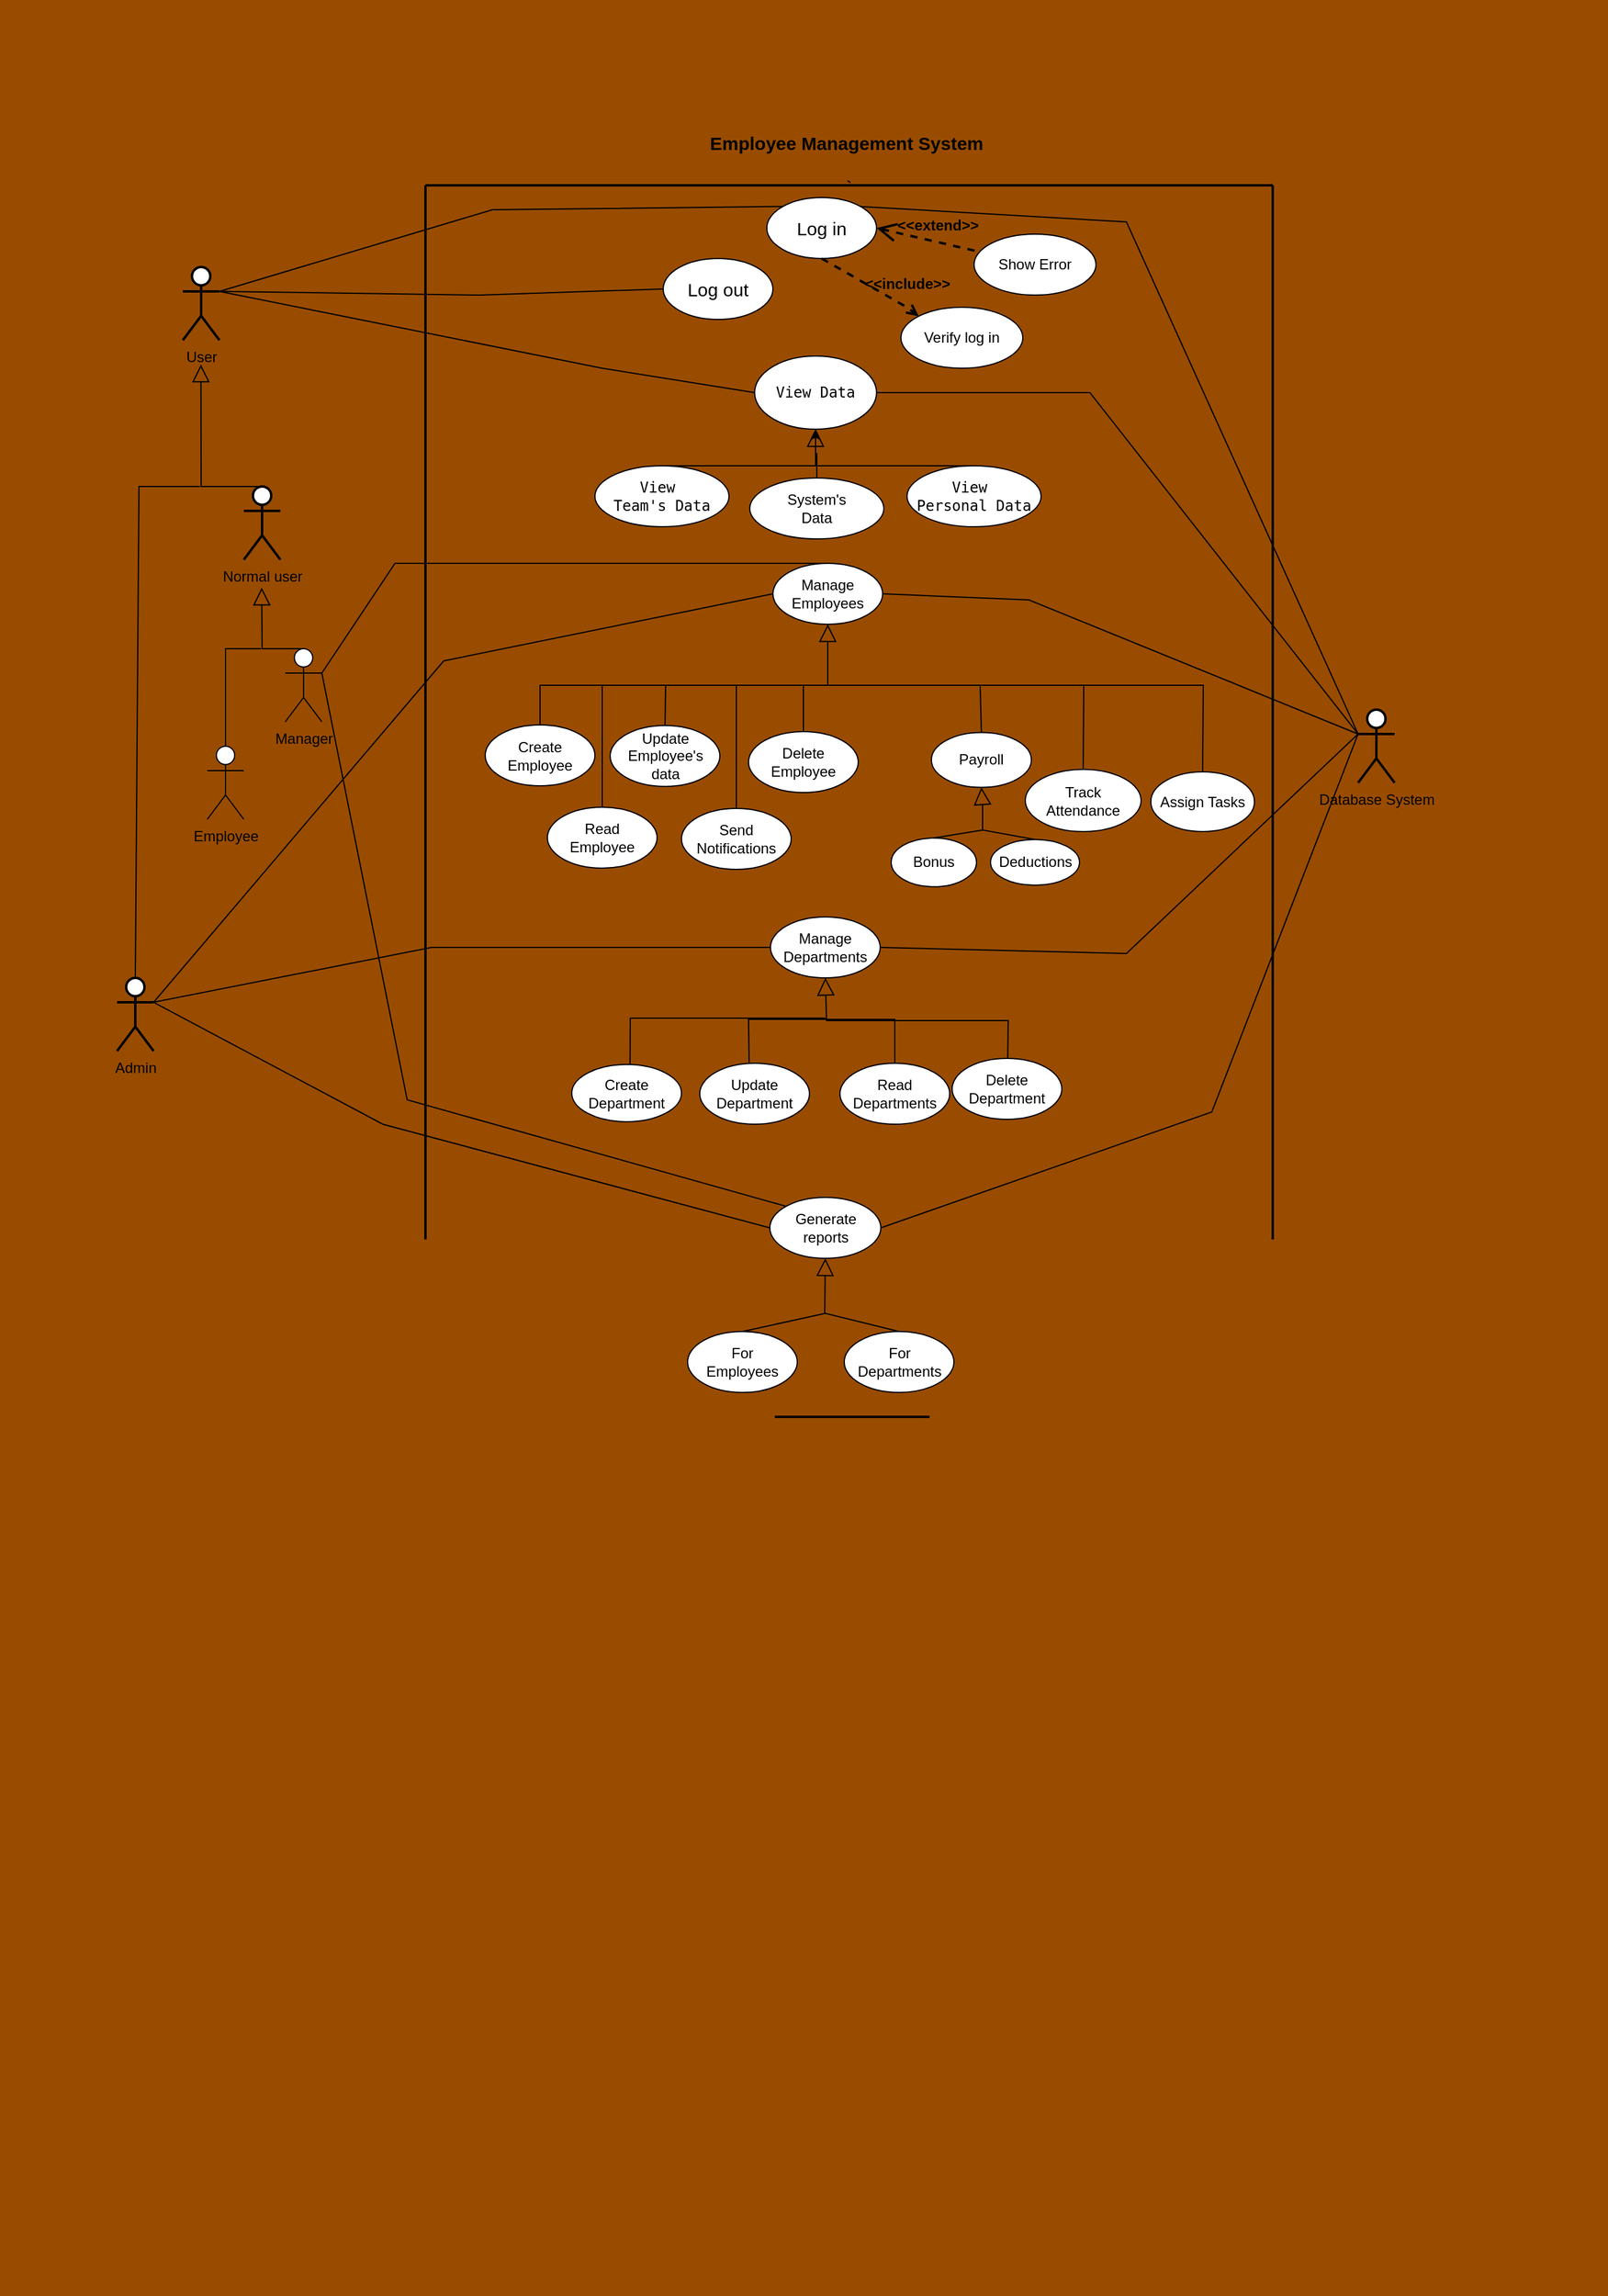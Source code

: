 <mxfile>
    <diagram name="Page-1" id="XrRoJyVoxyt1KXuFEkB2">
        <mxGraphModel dx="2484" dy="2191" grid="1" gridSize="10" guides="1" tooltips="1" connect="1" arrows="1" fold="1" page="1" pageScale="1" pageWidth="850" pageHeight="1100" background="#994C00" math="0" shadow="0">
            <root>
                <mxCell id="0"/>
                <mxCell id="1" parent="0"/>
                <mxCell id="E6lL7CYEpyxVuo_n6DGL-12" value="&amp;nbsp;" style="text;html=1;align=center;verticalAlign=middle;resizable=0;points=[];autosize=1;strokeColor=none;fillColor=none;" parent="1" vertex="1">
                    <mxGeometry x="694" y="1050" width="30" height="30" as="geometry"/>
                </mxCell>
                <mxCell id="78" value="`" style="swimlane;startSize=0;strokeWidth=2;" vertex="1" parent="1">
                    <mxGeometry x="-245" y="-650" width="695" height="1010" as="geometry">
                        <mxRectangle y="110" width="50" height="40" as="alternateBounds"/>
                    </mxGeometry>
                </mxCell>
                <mxCell id="79" value="&lt;span style=&quot;font-size: 15px;&quot;&gt;Log in&lt;br&gt;&lt;/span&gt;" style="ellipse;whiteSpace=wrap;html=1;" vertex="1" parent="78">
                    <mxGeometry x="280" y="10" width="90" height="50" as="geometry"/>
                </mxCell>
                <mxCell id="80" value="Verify log in" style="ellipse;whiteSpace=wrap;html=1;" vertex="1" parent="78">
                    <mxGeometry x="390" y="100" width="100" height="50" as="geometry"/>
                </mxCell>
                <mxCell id="81" value="Show Error" style="ellipse;whiteSpace=wrap;html=1;" vertex="1" parent="78">
                    <mxGeometry x="450" y="40" width="100" height="50" as="geometry"/>
                </mxCell>
                <mxCell id="82" value="&lt;b&gt;&lt;font style=&quot;font-size: 12px;&quot;&gt;&amp;lt;&amp;lt;extend&amp;gt;&amp;gt;&lt;/font&gt;&lt;/b&gt;" style="edgeStyle=none;html=1;startArrow=open;endArrow=none;startSize=12;verticalAlign=bottom;dashed=1;labelBackgroundColor=none;rounded=0;exitX=1;exitY=0.5;exitDx=0;exitDy=0;strokeWidth=2;" edge="1" parent="78" source="79" target="81">
                    <mxGeometry x="0.154" y="4" width="160" relative="1" as="geometry">
                        <mxPoint x="220" y="170" as="sourcePoint"/>
                        <mxPoint x="380" y="170" as="targetPoint"/>
                        <mxPoint as="offset"/>
                        <Array as="points"/>
                    </mxGeometry>
                </mxCell>
                <mxCell id="83" value="&lt;b&gt;&lt;font style=&quot;font-size: 12px;&quot;&gt;&amp;lt;&amp;lt;include&amp;gt;&amp;gt;&lt;/font&gt;&lt;/b&gt;" style="edgeStyle=none;html=1;endArrow=open;verticalAlign=bottom;dashed=1;labelBackgroundColor=none;rounded=0;exitX=0.5;exitY=1;exitDx=0;exitDy=0;strokeWidth=2;entryX=0;entryY=0;entryDx=0;entryDy=0;" edge="1" parent="78" source="79" target="80">
                    <mxGeometry x="0.634" y="9" width="160" relative="1" as="geometry">
                        <mxPoint x="270" y="70" as="sourcePoint"/>
                        <mxPoint x="354" y="103" as="targetPoint"/>
                        <mxPoint as="offset"/>
                        <Array as="points">
                            <mxPoint x="395" y="100"/>
                        </Array>
                    </mxGeometry>
                </mxCell>
                <mxCell id="84" value="&lt;div&gt;Manage &lt;br&gt;&lt;/div&gt;&lt;div&gt;Employees&lt;br&gt;&lt;/div&gt;" style="ellipse;whiteSpace=wrap;html=1;" vertex="1" parent="78">
                    <mxGeometry x="285" y="310" width="90" height="50" as="geometry"/>
                </mxCell>
                <mxCell id="85" value="&lt;div&gt;Delete&lt;br&gt;&lt;/div&gt;&lt;div&gt;Employee&lt;br&gt;&lt;/div&gt;" style="ellipse;whiteSpace=wrap;html=1;" vertex="1" parent="78">
                    <mxGeometry x="265" y="448" width="90" height="50" as="geometry"/>
                </mxCell>
                <mxCell id="86" value="&lt;div&gt;Update&lt;/div&gt;&lt;div&gt;Employee's&lt;/div&gt;&lt;div&gt;data&lt;br&gt;&lt;/div&gt;" style="ellipse;whiteSpace=wrap;html=1;" vertex="1" parent="78">
                    <mxGeometry x="151.5" y="443" width="90" height="50" as="geometry"/>
                </mxCell>
                <mxCell id="87" value="&lt;div&gt;Read &lt;br&gt;&lt;/div&gt;&lt;div&gt;Employee&lt;br&gt;&lt;/div&gt;" style="ellipse;whiteSpace=wrap;html=1;" vertex="1" parent="78">
                    <mxGeometry x="100" y="510" width="90" height="50" as="geometry"/>
                </mxCell>
                <mxCell id="88" value="&lt;div&gt;Create&lt;br&gt;&lt;/div&gt;&lt;div&gt;Employee&lt;br&gt;&lt;/div&gt;" style="ellipse;whiteSpace=wrap;html=1;" vertex="1" parent="78">
                    <mxGeometry x="49" y="442.5" width="90" height="50" as="geometry"/>
                </mxCell>
                <mxCell id="89" value="&lt;code&gt;View Data&lt;/code&gt;" style="ellipse;whiteSpace=wrap;html=1;" vertex="1" parent="78">
                    <mxGeometry x="270" y="140" width="100" height="60" as="geometry"/>
                </mxCell>
                <mxCell id="90" value="&lt;span style=&quot;font-size: 15px;&quot;&gt;Log out&lt;br&gt;&lt;/span&gt;" style="ellipse;whiteSpace=wrap;html=1;" vertex="1" parent="78">
                    <mxGeometry x="195" y="60" width="90" height="50" as="geometry"/>
                </mxCell>
                <mxCell id="91" value="Assign Tasks" style="ellipse;whiteSpace=wrap;html=1;" vertex="1" parent="78">
                    <mxGeometry x="595" y="481" width="85" height="49" as="geometry"/>
                </mxCell>
                <mxCell id="92" value="&lt;div&gt;Create&lt;br&gt;&lt;/div&gt;&lt;div&gt;Department&lt;br&gt;&lt;/div&gt;" style="ellipse;whiteSpace=wrap;html=1;" vertex="1" parent="78">
                    <mxGeometry x="120" y="721" width="90" height="47" as="geometry"/>
                </mxCell>
                <mxCell id="93" value="&lt;div&gt;Delete&lt;br&gt;&lt;/div&gt;&lt;div&gt;Department&lt;br&gt;&lt;/div&gt;" style="ellipse;whiteSpace=wrap;html=1;" vertex="1" parent="78">
                    <mxGeometry x="432" y="716" width="90" height="50" as="geometry"/>
                </mxCell>
                <mxCell id="94" value="&lt;div&gt;Manage &lt;br&gt;&lt;/div&gt;&lt;div&gt;Departments&lt;br&gt;&lt;/div&gt;" style="ellipse;whiteSpace=wrap;html=1;" vertex="1" parent="78">
                    <mxGeometry x="283" y="600" width="90" height="50" as="geometry"/>
                </mxCell>
                <mxCell id="95" value="" style="edgeStyle=none;html=1;endArrow=block;endFill=0;endSize=12;verticalAlign=bottom;rounded=0;entryX=0.5;entryY=1;entryDx=0;entryDy=0;exitX=0.507;exitY=0.007;exitDx=0;exitDy=0;exitPerimeter=0;" edge="1" parent="78" source="93" target="94">
                    <mxGeometry width="160" relative="1" as="geometry">
                        <mxPoint x="478" y="730" as="sourcePoint"/>
                        <mxPoint x="368" y="770" as="targetPoint"/>
                        <Array as="points">
                            <mxPoint x="478" y="685"/>
                            <mxPoint x="329" y="685"/>
                        </Array>
                    </mxGeometry>
                </mxCell>
                <mxCell id="96" value="" style="edgeStyle=none;html=1;endArrow=none;verticalAlign=bottom;rounded=0;entryX=0.5;entryY=0;entryDx=0;entryDy=0;exitX=0.5;exitY=0;exitDx=0;exitDy=0;" edge="1" parent="78" source="88" target="91">
                    <mxGeometry width="160" relative="1" as="geometry">
                        <mxPoint x="275" y="410" as="sourcePoint"/>
                        <mxPoint x="525" y="421" as="targetPoint"/>
                        <Array as="points">
                            <mxPoint x="94" y="410"/>
                            <mxPoint x="485" y="410"/>
                            <mxPoint x="638" y="410"/>
                        </Array>
                    </mxGeometry>
                </mxCell>
                <mxCell id="97" value="&lt;div&gt;&lt;code&gt;View&amp;nbsp;&lt;/code&gt;&lt;/div&gt;&lt;div&gt;&lt;code&gt;Personal Data&lt;/code&gt;&lt;/div&gt;" style="ellipse;whiteSpace=wrap;html=1;" vertex="1" parent="78">
                    <mxGeometry x="395" y="230" width="110" height="50" as="geometry"/>
                </mxCell>
                <mxCell id="98" value="&lt;div&gt;&lt;code&gt;View&amp;nbsp;&lt;/code&gt;&lt;/div&gt;&lt;div&gt;&lt;code&gt;Team's Data&lt;/code&gt;&lt;/div&gt;" style="ellipse;whiteSpace=wrap;html=1;" vertex="1" parent="78">
                    <mxGeometry x="139" y="230" width="110" height="50" as="geometry"/>
                </mxCell>
                <mxCell id="99" value="" style="edgeStyle=none;html=1;endArrow=block;endFill=0;endSize=12;verticalAlign=bottom;rounded=0;entryX=0.5;entryY=1;entryDx=0;entryDy=0;exitX=0.5;exitY=0;exitDx=0;exitDy=0;" edge="1" parent="78" source="97" target="89">
                    <mxGeometry width="160" relative="1" as="geometry">
                        <mxPoint x="418" y="230" as="sourcePoint"/>
                        <mxPoint x="375" y="210" as="targetPoint"/>
                        <Array as="points">
                            <mxPoint x="320" y="230"/>
                        </Array>
                    </mxGeometry>
                </mxCell>
                <mxCell id="100" value="" style="edgeStyle=none;html=1;endArrow=none;verticalAlign=bottom;rounded=0;exitX=0.5;exitY=0;exitDx=0;exitDy=0;" edge="1" parent="78" source="98">
                    <mxGeometry width="160" relative="1" as="geometry">
                        <mxPoint x="230" y="230" as="sourcePoint"/>
                        <mxPoint x="325" y="230" as="targetPoint"/>
                    </mxGeometry>
                </mxCell>
                <mxCell id="101" value="&lt;div&gt;Read &lt;br&gt;&lt;/div&gt;&lt;div&gt;Departments&lt;br&gt;&lt;/div&gt;" style="ellipse;whiteSpace=wrap;html=1;" vertex="1" parent="78">
                    <mxGeometry x="340" y="720" width="90" height="50" as="geometry"/>
                </mxCell>
                <mxCell id="102" value="&lt;div&gt;Update&lt;/div&gt;&lt;div&gt;Department&lt;br&gt;&lt;/div&gt;" style="ellipse;whiteSpace=wrap;html=1;" vertex="1" parent="78">
                    <mxGeometry x="225" y="720" width="90" height="50" as="geometry"/>
                </mxCell>
                <mxCell id="103" value="" style="edgeStyle=none;html=1;endArrow=none;verticalAlign=bottom;rounded=0;entryX=0.5;entryY=0;entryDx=0;entryDy=0;exitX=0.45;exitY=-0.012;exitDx=0;exitDy=0;exitPerimeter=0;" edge="1" parent="78" source="102" target="101">
                    <mxGeometry width="160" relative="1" as="geometry">
                        <mxPoint x="235" y="684" as="sourcePoint"/>
                        <mxPoint x="395" y="684" as="targetPoint"/>
                        <Array as="points">
                            <mxPoint x="265" y="684"/>
                            <mxPoint x="385" y="684"/>
                        </Array>
                    </mxGeometry>
                </mxCell>
                <mxCell id="104" value="" style="edgeStyle=none;html=1;endArrow=none;verticalAlign=bottom;rounded=0;exitX=0.531;exitY=0.009;exitDx=0;exitDy=0;exitPerimeter=0;" edge="1" parent="78" source="92">
                    <mxGeometry width="160" relative="1" as="geometry">
                        <mxPoint x="168" y="724" as="sourcePoint"/>
                        <mxPoint x="328" y="683" as="targetPoint"/>
                        <Array as="points">
                            <mxPoint x="168" y="683"/>
                        </Array>
                    </mxGeometry>
                </mxCell>
                <mxCell id="105" value="" style="edgeStyle=orthogonalEdgeStyle;rounded=0;orthogonalLoop=1;jettySize=auto;html=1;" edge="1" parent="78" source="106" target="89">
                    <mxGeometry relative="1" as="geometry"/>
                </mxCell>
                <mxCell id="106" value="&lt;div&gt;System's&lt;/div&gt;&lt;div&gt;Data&lt;br&gt;&lt;/div&gt;" style="ellipse;whiteSpace=wrap;html=1;" vertex="1" parent="78">
                    <mxGeometry x="266" y="240" width="110" height="50" as="geometry"/>
                </mxCell>
                <mxCell id="107" value="Generate reports" style="ellipse;whiteSpace=wrap;html=1;" vertex="1" parent="78">
                    <mxGeometry x="282.5" y="830" width="91" height="50" as="geometry"/>
                </mxCell>
                <mxCell id="108" value="For Departments" style="ellipse;whiteSpace=wrap;html=1;" vertex="1" parent="78">
                    <mxGeometry x="343.5" y="940" width="90" height="50" as="geometry"/>
                </mxCell>
                <mxCell id="109" value="&lt;div&gt;For &lt;br&gt;&lt;/div&gt;&lt;div&gt;Employees&lt;br&gt;&lt;/div&gt;" style="ellipse;whiteSpace=wrap;html=1;" vertex="1" parent="78">
                    <mxGeometry x="215" y="940" width="90" height="50" as="geometry"/>
                </mxCell>
                <mxCell id="110" value="" style="edgeStyle=none;html=1;endArrow=block;endFill=0;endSize=12;verticalAlign=bottom;rounded=0;entryX=0.5;entryY=1;entryDx=0;entryDy=0;exitX=0.5;exitY=0;exitDx=0;exitDy=0;" edge="1" parent="78" source="108" target="107">
                    <mxGeometry width="160" relative="1" as="geometry">
                        <mxPoint x="388.5" y="925" as="sourcePoint"/>
                        <mxPoint x="412.5" y="915" as="targetPoint"/>
                        <Array as="points">
                            <mxPoint x="327.5" y="925"/>
                        </Array>
                    </mxGeometry>
                </mxCell>
                <mxCell id="111" value="" style="edgeStyle=none;html=1;endArrow=none;verticalAlign=bottom;rounded=0;exitX=0.5;exitY=0;exitDx=0;exitDy=0;" edge="1" parent="78" source="109">
                    <mxGeometry width="160" relative="1" as="geometry">
                        <mxPoint x="257.5" y="925" as="sourcePoint"/>
                        <mxPoint x="328.5" y="925" as="targetPoint"/>
                    </mxGeometry>
                </mxCell>
                <mxCell id="112" value="&lt;div&gt;Track&lt;/div&gt;&lt;div&gt;Attendance&lt;/div&gt;" style="ellipse;whiteSpace=wrap;html=1;" vertex="1" parent="78">
                    <mxGeometry x="492" y="479" width="95" height="51" as="geometry"/>
                </mxCell>
                <mxCell id="113" value="Payroll" style="ellipse;whiteSpace=wrap;html=1;" vertex="1" parent="78">
                    <mxGeometry x="415" y="448.75" width="82" height="45" as="geometry"/>
                </mxCell>
                <mxCell id="114" value="&lt;div&gt;Send &lt;br&gt;&lt;/div&gt;&lt;div&gt;Notifications&lt;br&gt;&lt;/div&gt;" style="ellipse;whiteSpace=wrap;html=1;" vertex="1" parent="78">
                    <mxGeometry x="210" y="511" width="90" height="50" as="geometry"/>
                </mxCell>
                <mxCell id="115" value="Deductions" style="ellipse;whiteSpace=wrap;html=1;" vertex="1" parent="78">
                    <mxGeometry x="463.5" y="536.5" width="73" height="37.5" as="geometry"/>
                </mxCell>
                <mxCell id="116" value="Bonus" style="ellipse;whiteSpace=wrap;html=1;" vertex="1" parent="78">
                    <mxGeometry x="382" y="535.25" width="70" height="40" as="geometry"/>
                </mxCell>
                <mxCell id="117" value="" style="edgeStyle=none;html=1;endArrow=block;endFill=0;endSize=12;verticalAlign=bottom;rounded=0;entryX=0.5;entryY=1;entryDx=0;entryDy=0;" edge="1" parent="78" target="84">
                    <mxGeometry width="160" relative="1" as="geometry">
                        <mxPoint x="330" y="410" as="sourcePoint"/>
                        <mxPoint x="435" y="400" as="targetPoint"/>
                    </mxGeometry>
                </mxCell>
                <mxCell id="118" value="" style="edgeStyle=none;html=1;endArrow=block;endFill=0;endSize=12;verticalAlign=bottom;rounded=0;entryX=0.5;entryY=1;entryDx=0;entryDy=0;exitX=0.5;exitY=0;exitDx=0;exitDy=0;" edge="1" parent="78" source="115" target="113">
                    <mxGeometry width="160" relative="1" as="geometry">
                        <mxPoint x="307" y="508.75" as="sourcePoint"/>
                        <mxPoint x="467" y="508.75" as="targetPoint"/>
                        <Array as="points">
                            <mxPoint x="457" y="528.75"/>
                            <mxPoint x="457" y="508.75"/>
                        </Array>
                    </mxGeometry>
                </mxCell>
                <mxCell id="119" value="" style="endArrow=none;html=1;rounded=0;exitX=0.5;exitY=0;exitDx=0;exitDy=0;" edge="1" parent="78" source="116">
                    <mxGeometry width="50" height="50" relative="1" as="geometry">
                        <mxPoint x="407" y="578.75" as="sourcePoint"/>
                        <mxPoint x="457" y="528.75" as="targetPoint"/>
                    </mxGeometry>
                </mxCell>
                <mxCell id="120" value="" style="endArrow=none;html=1;rounded=0;exitX=0.5;exitY=0;exitDx=0;exitDy=0;" edge="1" parent="78" source="112">
                    <mxGeometry width="50" height="50" relative="1" as="geometry">
                        <mxPoint x="541.5" y="479" as="sourcePoint"/>
                        <mxPoint x="540" y="410" as="targetPoint"/>
                    </mxGeometry>
                </mxCell>
                <mxCell id="121" value="" style="edgeStyle=none;html=1;endArrow=none;verticalAlign=bottom;exitX=0.5;exitY=0;exitDx=0;exitDy=0;" edge="1" parent="78" source="87">
                    <mxGeometry width="160" relative="1" as="geometry">
                        <mxPoint x="135" y="440" as="sourcePoint"/>
                        <mxPoint x="145" y="410" as="targetPoint"/>
                    </mxGeometry>
                </mxCell>
                <mxCell id="122" value="" style="edgeStyle=none;html=1;endArrow=none;verticalAlign=bottom;exitX=0.5;exitY=0;exitDx=0;exitDy=0;" edge="1" parent="78" source="114">
                    <mxGeometry width="160" relative="1" as="geometry">
                        <mxPoint x="245" y="440" as="sourcePoint"/>
                        <mxPoint x="255" y="410" as="targetPoint"/>
                    </mxGeometry>
                </mxCell>
                <mxCell id="123" value="" style="edgeStyle=none;html=1;endArrow=none;verticalAlign=bottom;exitX=0.5;exitY=0;exitDx=0;exitDy=0;" edge="1" parent="78" source="86">
                    <mxGeometry width="160" relative="1" as="geometry">
                        <mxPoint x="105" y="440" as="sourcePoint"/>
                        <mxPoint x="197" y="410" as="targetPoint"/>
                    </mxGeometry>
                </mxCell>
                <mxCell id="124" value="" style="edgeStyle=none;html=1;endArrow=none;verticalAlign=bottom;exitX=0.5;exitY=0;exitDx=0;exitDy=0;" edge="1" parent="78" source="85">
                    <mxGeometry width="160" relative="1" as="geometry">
                        <mxPoint x="255" y="420" as="sourcePoint"/>
                        <mxPoint x="310" y="410" as="targetPoint"/>
                    </mxGeometry>
                </mxCell>
                <mxCell id="125" value="" style="edgeStyle=none;html=1;endArrow=none;verticalAlign=bottom;exitX=0.5;exitY=0;exitDx=0;exitDy=0;" edge="1" parent="78" source="113">
                    <mxGeometry width="160" relative="1" as="geometry">
                        <mxPoint x="295" y="450" as="sourcePoint"/>
                        <mxPoint x="455" y="410" as="targetPoint"/>
                    </mxGeometry>
                </mxCell>
                <mxCell id="126" value="User" style="shape=umlActor;html=1;verticalLabelPosition=bottom;verticalAlign=top;align=center;strokeWidth=2;" vertex="1" parent="1">
                    <mxGeometry x="-444" y="-583" width="30" height="60" as="geometry"/>
                </mxCell>
                <mxCell id="127" value="" style="edgeStyle=none;html=1;endArrow=none;verticalAlign=bottom;rounded=0;entryX=0;entryY=0;entryDx=0;entryDy=0;strokeWidth=1;exitX=1;exitY=0.333;exitDx=0;exitDy=0;exitPerimeter=0;" edge="1" parent="1" source="126" target="79">
                    <mxGeometry width="160" relative="1" as="geometry">
                        <mxPoint x="-370" y="-490" as="sourcePoint"/>
                        <mxPoint x="10" y="-500" as="targetPoint"/>
                        <Array as="points">
                            <mxPoint x="-190" y="-630"/>
                        </Array>
                    </mxGeometry>
                </mxCell>
                <mxCell id="128" value="Admin" style="shape=umlActor;html=1;verticalLabelPosition=bottom;verticalAlign=top;align=center;strokeWidth=2;" vertex="1" parent="1">
                    <mxGeometry x="-498" width="30" height="60" as="geometry"/>
                </mxCell>
                <mxCell id="129" value="Normal user" style="shape=umlActor;html=1;verticalLabelPosition=bottom;verticalAlign=top;align=center;strokeWidth=2;" vertex="1" parent="1">
                    <mxGeometry x="-394" y="-403" width="30" height="60" as="geometry"/>
                </mxCell>
                <mxCell id="130" value="" style="edgeStyle=none;html=1;endArrow=block;endFill=0;endSize=12;verticalAlign=bottom;rounded=0;exitX=0.5;exitY=0;exitDx=0;exitDy=0;exitPerimeter=0;" edge="1" parent="1" source="129">
                    <mxGeometry width="160" relative="1" as="geometry">
                        <mxPoint x="-384" y="-403" as="sourcePoint"/>
                        <mxPoint x="-429.2" y="-503.003" as="targetPoint"/>
                        <Array as="points">
                            <mxPoint x="-429" y="-403"/>
                        </Array>
                    </mxGeometry>
                </mxCell>
                <mxCell id="131" value="" style="edgeStyle=none;html=1;endArrow=none;verticalAlign=bottom;rounded=0;exitX=0.5;exitY=0;exitDx=0;exitDy=0;exitPerimeter=0;" edge="1" parent="1" source="128">
                    <mxGeometry width="160" relative="1" as="geometry">
                        <mxPoint x="-479" y="-401" as="sourcePoint"/>
                        <mxPoint x="-430" y="-403" as="targetPoint"/>
                        <Array as="points">
                            <mxPoint x="-480" y="-403"/>
                        </Array>
                    </mxGeometry>
                </mxCell>
                <mxCell id="132" value="" style="edgeStyle=none;html=1;endArrow=block;endFill=0;endSize=12;verticalAlign=bottom;rounded=0;exitX=0.5;exitY=0;exitDx=0;exitDy=0;exitPerimeter=0;" edge="1" parent="1" source="133">
                    <mxGeometry width="160" relative="1" as="geometry">
                        <mxPoint x="-379.33" y="-290" as="sourcePoint"/>
                        <mxPoint x="-379.33" y="-320" as="targetPoint"/>
                        <Array as="points">
                            <mxPoint x="-379" y="-270"/>
                        </Array>
                    </mxGeometry>
                </mxCell>
                <mxCell id="133" value="Manager" style="shape=umlActor;html=1;verticalLabelPosition=bottom;verticalAlign=top;align=center;" vertex="1" parent="1">
                    <mxGeometry x="-360" y="-270" width="30" height="60" as="geometry"/>
                </mxCell>
                <mxCell id="134" value="Employee" style="shape=umlActor;html=1;verticalLabelPosition=bottom;verticalAlign=top;align=center;" vertex="1" parent="1">
                    <mxGeometry x="-424" y="-190" width="30" height="60" as="geometry"/>
                </mxCell>
                <mxCell id="135" value="" style="edgeStyle=none;html=1;endArrow=none;verticalAlign=bottom;rounded=0;exitX=0.5;exitY=0;exitDx=0;exitDy=0;exitPerimeter=0;" edge="1" parent="1" source="134">
                    <mxGeometry width="160" relative="1" as="geometry">
                        <mxPoint x="-450" y="-340" as="sourcePoint"/>
                        <mxPoint x="-380" y="-270" as="targetPoint"/>
                        <Array as="points">
                            <mxPoint x="-409" y="-270"/>
                        </Array>
                    </mxGeometry>
                </mxCell>
                <mxCell id="136" value="" style="edgeStyle=none;html=1;endArrow=none;verticalAlign=bottom;rounded=0;exitX=1;exitY=0.333;exitDx=0;exitDy=0;exitPerimeter=0;entryX=0;entryY=0.5;entryDx=0;entryDy=0;" edge="1" parent="1" source="128" target="84">
                    <mxGeometry width="160" relative="1" as="geometry">
                        <mxPoint x="-420" y="-120" as="sourcePoint"/>
                        <mxPoint x="-260" y="-120" as="targetPoint"/>
                        <Array as="points">
                            <mxPoint x="-230" y="-260"/>
                        </Array>
                    </mxGeometry>
                </mxCell>
                <mxCell id="137" value="&lt;font style=&quot;font-size: 15px;&quot;&gt;&lt;b&gt;Employee Management System&lt;br&gt;&lt;/b&gt;&lt;/font&gt;" style="text;html=1;align=center;verticalAlign=middle;resizable=0;points=[];autosize=1;" vertex="1" parent="1">
                    <mxGeometry x="-30" y="-700" width="260" height="30" as="geometry"/>
                </mxCell>
                <mxCell id="138" value="" style="edgeStyle=none;html=1;endArrow=none;verticalAlign=bottom;rounded=0;strokeWidth=1;exitX=1;exitY=0.333;exitDx=0;exitDy=0;exitPerimeter=0;entryX=0;entryY=0.5;entryDx=0;entryDy=0;" edge="1" parent="1" source="126" target="90">
                    <mxGeometry width="160" relative="1" as="geometry">
                        <mxPoint x="-404" y="-553" as="sourcePoint"/>
                        <mxPoint x="-170" y="-390" as="targetPoint"/>
                        <Array as="points">
                            <mxPoint x="-200" y="-560"/>
                        </Array>
                    </mxGeometry>
                </mxCell>
                <mxCell id="139" value="" style="edgeStyle=none;html=1;endArrow=none;verticalAlign=bottom;rounded=0;strokeWidth=1;exitX=1;exitY=0.333;exitDx=0;exitDy=0;exitPerimeter=0;entryX=0;entryY=0.5;entryDx=0;entryDy=0;" edge="1" parent="1" source="126" target="89">
                    <mxGeometry width="160" relative="1" as="geometry">
                        <mxPoint x="-404" y="-553" as="sourcePoint"/>
                        <mxPoint x="-10" y="-310" as="targetPoint"/>
                        <Array as="points">
                            <mxPoint x="-100" y="-500"/>
                        </Array>
                    </mxGeometry>
                </mxCell>
                <mxCell id="140" value="" style="edgeStyle=none;html=1;endArrow=none;verticalAlign=bottom;rounded=0;entryX=0.5;entryY=0;entryDx=0;entryDy=0;exitX=1;exitY=0.333;exitDx=0;exitDy=0;exitPerimeter=0;" edge="1" parent="1" source="133" target="84">
                    <mxGeometry width="160" relative="1" as="geometry">
                        <mxPoint x="-458" y="-80" as="sourcePoint"/>
                        <mxPoint x="37" y="-202" as="targetPoint"/>
                        <Array as="points">
                            <mxPoint x="-270" y="-340"/>
                            <mxPoint x="20" y="-340"/>
                        </Array>
                    </mxGeometry>
                </mxCell>
                <mxCell id="141" value="Database System " style="shape=umlActor;html=1;verticalLabelPosition=bottom;verticalAlign=top;align=center;strokeWidth=2;" vertex="1" parent="1">
                    <mxGeometry x="520" y="-220" width="30" height="60" as="geometry"/>
                </mxCell>
                <mxCell id="142" value="" style="edgeStyle=none;html=1;endArrow=none;verticalAlign=bottom;rounded=0;strokeWidth=1;exitX=1;exitY=0.5;exitDx=0;exitDy=0;entryX=0;entryY=0.333;entryDx=0;entryDy=0;entryPerimeter=0;" edge="1" parent="1" source="89" target="141">
                    <mxGeometry width="160" relative="1" as="geometry">
                        <mxPoint x="85.0" y="-310" as="sourcePoint"/>
                        <mxPoint x="530" y="-370" as="targetPoint"/>
                        <Array as="points">
                            <mxPoint x="300" y="-480"/>
                        </Array>
                    </mxGeometry>
                </mxCell>
                <mxCell id="143" value="" style="edgeStyle=none;html=1;endArrow=none;verticalAlign=bottom;rounded=0;strokeWidth=1;exitX=1;exitY=0;exitDx=0;exitDy=0;entryX=0;entryY=0.333;entryDx=0;entryDy=0;entryPerimeter=0;" edge="1" parent="1" source="79" target="141">
                    <mxGeometry width="160" relative="1" as="geometry">
                        <mxPoint x="150" y="-380" as="sourcePoint"/>
                        <mxPoint x="420" y="-320" as="targetPoint"/>
                        <Array as="points">
                            <mxPoint x="330" y="-620"/>
                        </Array>
                    </mxGeometry>
                </mxCell>
                <mxCell id="144" value="" style="edgeStyle=none;html=1;endArrow=none;verticalAlign=bottom;rounded=0;strokeWidth=1;exitX=1;exitY=0.5;exitDx=0;exitDy=0;entryX=0;entryY=0.333;entryDx=0;entryDy=0;entryPerimeter=0;" edge="1" parent="1" source="84" target="141">
                    <mxGeometry width="160" relative="1" as="geometry">
                        <mxPoint x="115" y="-205" as="sourcePoint"/>
                        <mxPoint x="430" y="-310" as="targetPoint"/>
                        <Array as="points">
                            <mxPoint x="250" y="-310"/>
                        </Array>
                    </mxGeometry>
                </mxCell>
                <mxCell id="145" value="" style="edgeStyle=none;html=1;endArrow=none;verticalAlign=bottom;rounded=0;strokeWidth=1;entryX=0;entryY=0.333;entryDx=0;entryDy=0;entryPerimeter=0;exitX=1;exitY=0.5;exitDx=0;exitDy=0;" edge="1" parent="1" source="94" target="141">
                    <mxGeometry width="160" relative="1" as="geometry">
                        <mxPoint x="450" y="60" as="sourcePoint"/>
                        <mxPoint x="430" y="-310" as="targetPoint"/>
                        <Array as="points">
                            <mxPoint x="330" y="-20"/>
                        </Array>
                    </mxGeometry>
                </mxCell>
                <mxCell id="146" value="&amp;nbsp;" style="text;html=1;align=center;verticalAlign=middle;resizable=0;points=[];autosize=1;strokeColor=none;fillColor=none;" vertex="1" parent="1">
                    <mxGeometry x="70" y="-802" width="30" height="30" as="geometry"/>
                </mxCell>
                <mxCell id="147" value="&amp;nbsp;" style="text;html=1;align=center;verticalAlign=middle;resizable=0;points=[];autosize=1;strokeColor=none;fillColor=none;" vertex="1" parent="1">
                    <mxGeometry x="680" y="-200" width="30" height="30" as="geometry"/>
                </mxCell>
                <mxCell id="148" value="&amp;nbsp;" style="text;html=1;align=center;verticalAlign=middle;resizable=0;points=[];autosize=1;strokeColor=none;fillColor=none;" vertex="1" parent="1">
                    <mxGeometry x="-594" y="-362" width="30" height="30" as="geometry"/>
                </mxCell>
                <mxCell id="149" value="&amp;nbsp;" style="text;html=1;align=center;verticalAlign=middle;resizable=0;points=[];autosize=1;strokeColor=none;fillColor=none;" vertex="1" parent="1">
                    <mxGeometry x="70" y="460" width="30" height="30" as="geometry"/>
                </mxCell>
                <mxCell id="150" value="" style="endArrow=none;html=1;rounded=0;entryX=1;entryY=0.333;entryDx=0;entryDy=0;entryPerimeter=0;exitX=0;exitY=0.5;exitDx=0;exitDy=0;" edge="1" parent="1" source="107" target="128">
                    <mxGeometry width="50" height="50" relative="1" as="geometry">
                        <mxPoint x="-510" y="170" as="sourcePoint"/>
                        <mxPoint x="-460" y="120" as="targetPoint"/>
                        <Array as="points">
                            <mxPoint x="-280" y="120"/>
                        </Array>
                    </mxGeometry>
                </mxCell>
                <mxCell id="151" value="" style="endArrow=none;html=1;rounded=0;entryX=0;entryY=0.5;entryDx=0;entryDy=0;exitX=1;exitY=0.333;exitDx=0;exitDy=0;exitPerimeter=0;" edge="1" parent="1" source="128" target="94">
                    <mxGeometry width="50" height="50" relative="1" as="geometry">
                        <mxPoint x="-460" y="-90" as="sourcePoint"/>
                        <mxPoint x="-130" y="-60" as="targetPoint"/>
                        <Array as="points">
                            <mxPoint x="-240" y="-25"/>
                        </Array>
                    </mxGeometry>
                </mxCell>
                <mxCell id="152" value="" style="endArrow=none;html=1;rounded=0;entryX=0;entryY=0.333;entryDx=0;entryDy=0;entryPerimeter=0;exitX=1;exitY=0.5;exitDx=0;exitDy=0;" edge="1" parent="1" source="107" target="141">
                    <mxGeometry width="50" height="50" relative="1" as="geometry">
                        <mxPoint x="380" y="-80" as="sourcePoint"/>
                        <mxPoint x="430" y="-130" as="targetPoint"/>
                        <Array as="points">
                            <mxPoint x="400" y="110"/>
                        </Array>
                    </mxGeometry>
                </mxCell>
                <mxCell id="153" value="" style="endArrow=none;html=1;rounded=0;entryX=1;entryY=0.333;entryDx=0;entryDy=0;entryPerimeter=0;exitX=0;exitY=0;exitDx=0;exitDy=0;" edge="1" parent="1" source="107" target="133">
                    <mxGeometry width="50" height="50" relative="1" as="geometry">
                        <mxPoint x="-420" y="100" as="sourcePoint"/>
                        <mxPoint x="-370" y="50" as="targetPoint"/>
                        <Array as="points">
                            <mxPoint x="-260" y="100"/>
                        </Array>
                    </mxGeometry>
                </mxCell>
            </root>
        </mxGraphModel>
    </diagram>
</mxfile>
